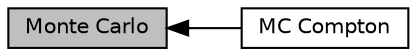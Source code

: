 digraph "Monte Carlo"
{
  edge [fontname="Helvetica",fontsize="10",labelfontname="Helvetica",labelfontsize="10"];
  node [fontname="Helvetica",fontsize="10",shape=box];
  rankdir=LR;
  Node1 [label="Monte Carlo",height=0.2,width=0.4,color="black", fillcolor="grey75", style="filled", fontcolor="black",tooltip="This module offers Monte Carlo simulation tools."];
  Node2 [label="MC Compton",height=0.2,width=0.4,color="black", fillcolor="white", style="filled",URL="$group__mccompton.html",tooltip="This submodule contains all the tools needed for simulation of compton scattering with Monte Carlo me..."];
  Node1->Node2 [shape=plaintext, dir="back", style="solid"];
}

